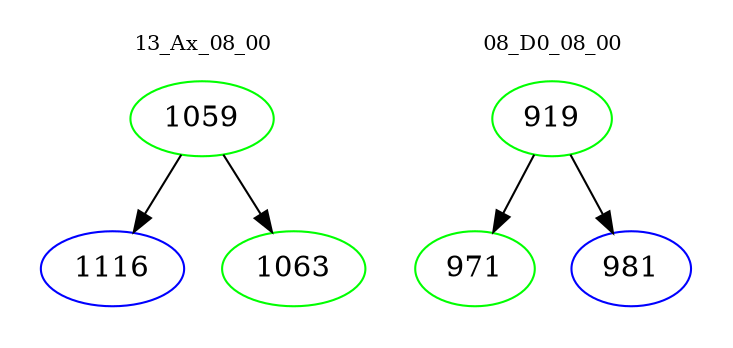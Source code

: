 digraph{
subgraph cluster_0 {
color = white
label = "13_Ax_08_00";
fontsize=10;
T0_1059 [label="1059", color="green"]
T0_1059 -> T0_1116 [color="black"]
T0_1116 [label="1116", color="blue"]
T0_1059 -> T0_1063 [color="black"]
T0_1063 [label="1063", color="green"]
}
subgraph cluster_1 {
color = white
label = "08_D0_08_00";
fontsize=10;
T1_919 [label="919", color="green"]
T1_919 -> T1_971 [color="black"]
T1_971 [label="971", color="green"]
T1_919 -> T1_981 [color="black"]
T1_981 [label="981", color="blue"]
}
}
